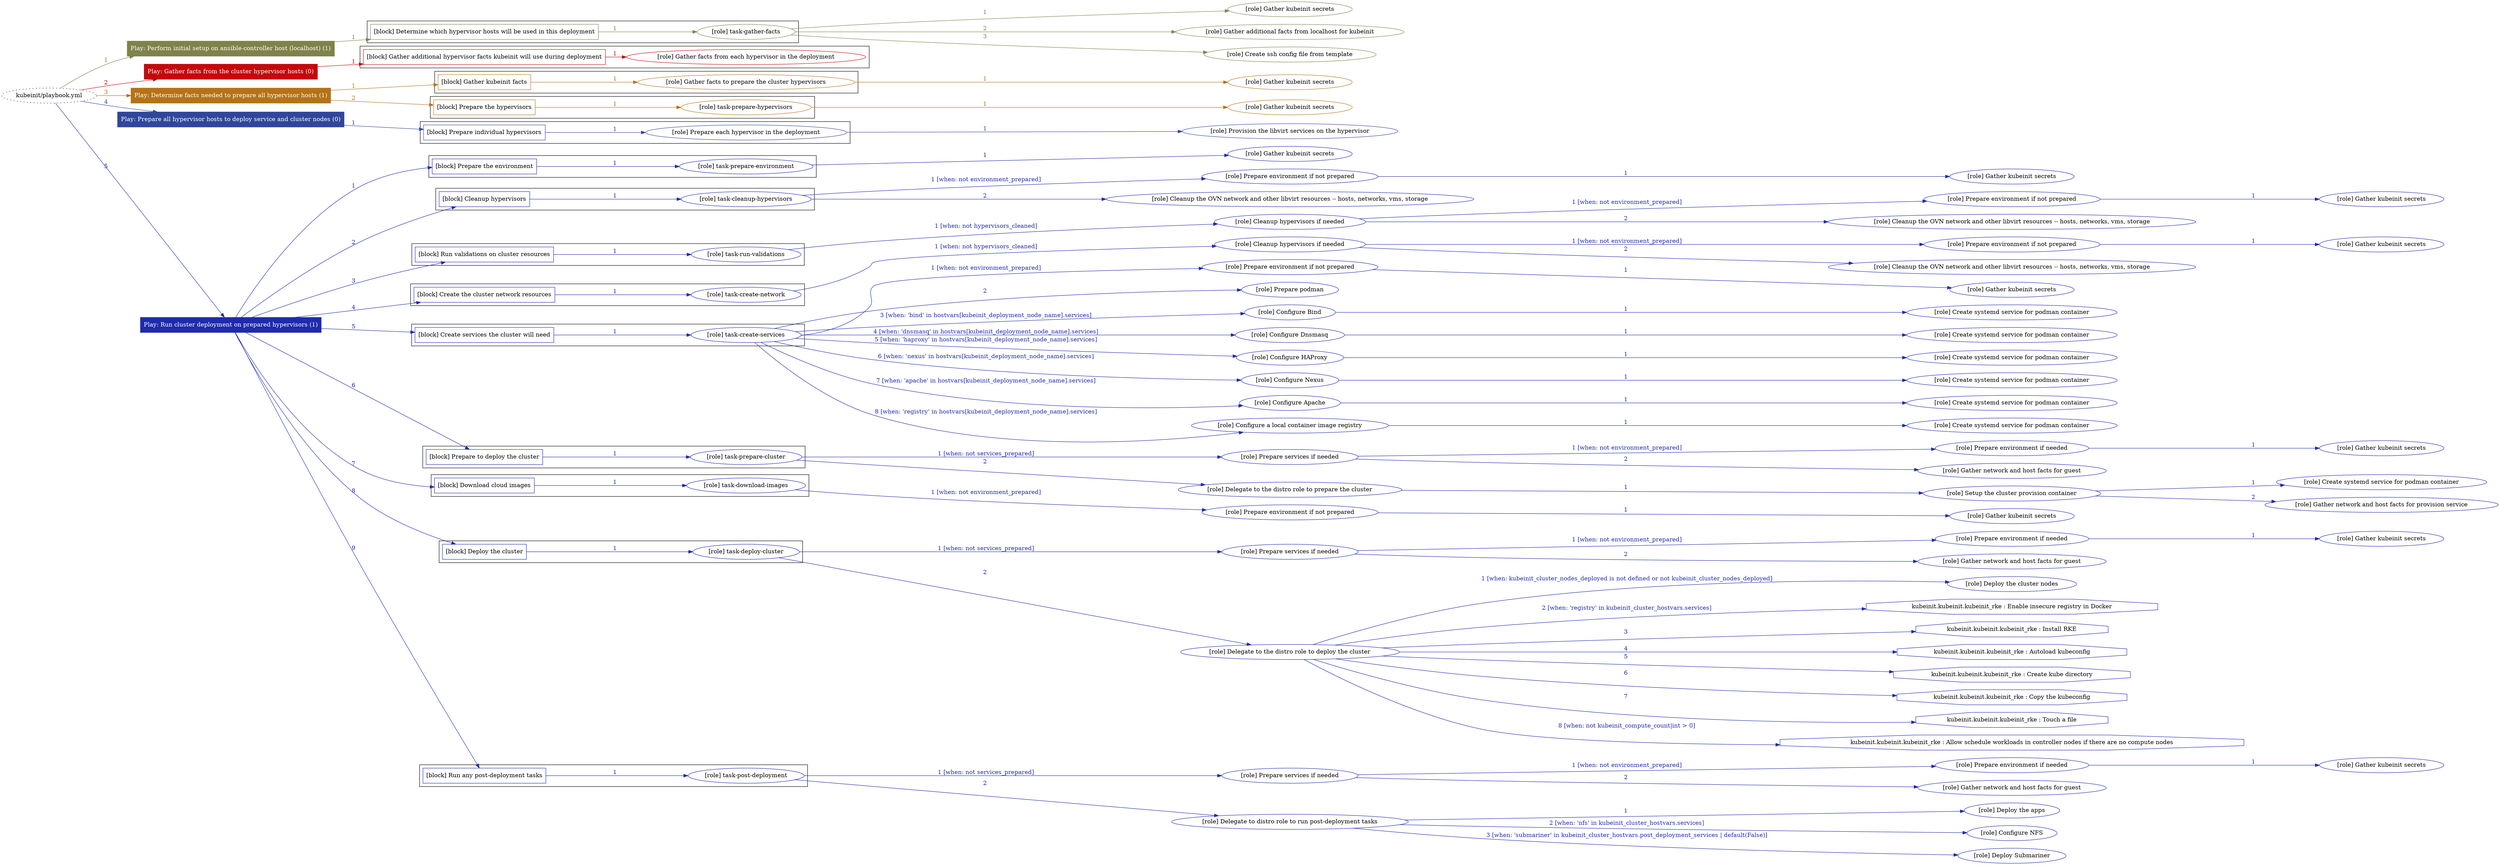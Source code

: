 digraph {
	graph [concentrate=true ordering=in rankdir=LR ratio=fill]
	edge [esep=5 sep=10]
	"kubeinit/playbook.yml" [URL="/home/runner/work/kubeinit/kubeinit/kubeinit/playbook.yml" id=playbook_52ac6ff1 style=dotted]
	play_eb13cc96 [label="Play: Perform initial setup on ansible-controller host (localhost) (1)" URL="/home/runner/work/kubeinit/kubeinit/kubeinit/playbook.yml" color="#7f824a" fontcolor="#ffffff" id=play_eb13cc96 shape=box style=filled tooltip=localhost]
	"kubeinit/playbook.yml" -> play_eb13cc96 [label="1 " color="#7f824a" fontcolor="#7f824a" id=edge_2487ba92 labeltooltip="1 " tooltip="1 "]
	subgraph "Gather kubeinit secrets" {
		role_46cad1cc [label="[role] Gather kubeinit secrets" URL="/home/runner/.ansible/collections/ansible_collections/kubeinit/kubeinit/roles/kubeinit_prepare/tasks/build_hypervisors_group.yml" color="#7f824a" id=role_46cad1cc tooltip="Gather kubeinit secrets"]
	}
	subgraph "Gather additional facts from localhost for kubeinit" {
		role_bff2cc95 [label="[role] Gather additional facts from localhost for kubeinit" URL="/home/runner/.ansible/collections/ansible_collections/kubeinit/kubeinit/roles/kubeinit_prepare/tasks/build_hypervisors_group.yml" color="#7f824a" id=role_bff2cc95 tooltip="Gather additional facts from localhost for kubeinit"]
	}
	subgraph "Create ssh config file from template" {
		role_580d5e65 [label="[role] Create ssh config file from template" URL="/home/runner/.ansible/collections/ansible_collections/kubeinit/kubeinit/roles/kubeinit_prepare/tasks/build_hypervisors_group.yml" color="#7f824a" id=role_580d5e65 tooltip="Create ssh config file from template"]
	}
	subgraph "task-gather-facts" {
		role_0e30b650 [label="[role] task-gather-facts" URL="/home/runner/work/kubeinit/kubeinit/kubeinit/playbook.yml" color="#7f824a" id=role_0e30b650 tooltip="task-gather-facts"]
		role_0e30b650 -> role_46cad1cc [label="1 " color="#7f824a" fontcolor="#7f824a" id=edge_0e5ba355 labeltooltip="1 " tooltip="1 "]
		role_0e30b650 -> role_bff2cc95 [label="2 " color="#7f824a" fontcolor="#7f824a" id=edge_3e609fdb labeltooltip="2 " tooltip="2 "]
		role_0e30b650 -> role_580d5e65 [label="3 " color="#7f824a" fontcolor="#7f824a" id=edge_e7a471a1 labeltooltip="3 " tooltip="3 "]
	}
	subgraph "Play: Perform initial setup on ansible-controller host (localhost) (1)" {
		play_eb13cc96 -> block_e11dcc63 [label=1 color="#7f824a" fontcolor="#7f824a" id=edge_03475d01 labeltooltip=1 tooltip=1]
		subgraph cluster_block_e11dcc63 {
			block_e11dcc63 [label="[block] Determine which hypervisor hosts will be used in this deployment" URL="/home/runner/work/kubeinit/kubeinit/kubeinit/playbook.yml" color="#7f824a" id=block_e11dcc63 labeltooltip="Determine which hypervisor hosts will be used in this deployment" shape=box tooltip="Determine which hypervisor hosts will be used in this deployment"]
			block_e11dcc63 -> role_0e30b650 [label="1 " color="#7f824a" fontcolor="#7f824a" id=edge_69c7d6e4 labeltooltip="1 " tooltip="1 "]
		}
	}
	play_8b42274d [label="Play: Gather facts from the cluster hypervisor hosts (0)" URL="/home/runner/work/kubeinit/kubeinit/kubeinit/playbook.yml" color="#c3090c" fontcolor="#ffffff" id=play_8b42274d shape=box style=filled tooltip="Play: Gather facts from the cluster hypervisor hosts (0)"]
	"kubeinit/playbook.yml" -> play_8b42274d [label="2 " color="#c3090c" fontcolor="#c3090c" id=edge_2c0ee9ca labeltooltip="2 " tooltip="2 "]
	subgraph "Gather facts from each hypervisor in the deployment" {
		role_ed02ae45 [label="[role] Gather facts from each hypervisor in the deployment" URL="/home/runner/work/kubeinit/kubeinit/kubeinit/playbook.yml" color="#c3090c" id=role_ed02ae45 tooltip="Gather facts from each hypervisor in the deployment"]
	}
	subgraph "Play: Gather facts from the cluster hypervisor hosts (0)" {
		play_8b42274d -> block_323694ef [label=1 color="#c3090c" fontcolor="#c3090c" id=edge_6976b39d labeltooltip=1 tooltip=1]
		subgraph cluster_block_323694ef {
			block_323694ef [label="[block] Gather additional hypervisor facts kubeinit will use during deployment" URL="/home/runner/work/kubeinit/kubeinit/kubeinit/playbook.yml" color="#c3090c" id=block_323694ef labeltooltip="Gather additional hypervisor facts kubeinit will use during deployment" shape=box tooltip="Gather additional hypervisor facts kubeinit will use during deployment"]
			block_323694ef -> role_ed02ae45 [label="1 " color="#c3090c" fontcolor="#c3090c" id=edge_2c162fe7 labeltooltip="1 " tooltip="1 "]
		}
	}
	play_db45ceb6 [label="Play: Determine facts needed to prepare all hypervisor hosts (1)" URL="/home/runner/work/kubeinit/kubeinit/kubeinit/playbook.yml" color="#b57217" fontcolor="#ffffff" id=play_db45ceb6 shape=box style=filled tooltip=localhost]
	"kubeinit/playbook.yml" -> play_db45ceb6 [label="3 " color="#b57217" fontcolor="#b57217" id=edge_3cee7713 labeltooltip="3 " tooltip="3 "]
	subgraph "Gather kubeinit secrets" {
		role_086f8ef0 [label="[role] Gather kubeinit secrets" URL="/home/runner/.ansible/collections/ansible_collections/kubeinit/kubeinit/roles/kubeinit_prepare/tasks/gather_kubeinit_facts.yml" color="#b57217" id=role_086f8ef0 tooltip="Gather kubeinit secrets"]
	}
	subgraph "Gather facts to prepare the cluster hypervisors" {
		role_bcdffed2 [label="[role] Gather facts to prepare the cluster hypervisors" URL="/home/runner/work/kubeinit/kubeinit/kubeinit/playbook.yml" color="#b57217" id=role_bcdffed2 tooltip="Gather facts to prepare the cluster hypervisors"]
		role_bcdffed2 -> role_086f8ef0 [label="1 " color="#b57217" fontcolor="#b57217" id=edge_18622e7c labeltooltip="1 " tooltip="1 "]
	}
	subgraph "Gather kubeinit secrets" {
		role_0d945979 [label="[role] Gather kubeinit secrets" URL="/home/runner/.ansible/collections/ansible_collections/kubeinit/kubeinit/roles/kubeinit_prepare/tasks/gather_kubeinit_facts.yml" color="#b57217" id=role_0d945979 tooltip="Gather kubeinit secrets"]
	}
	subgraph "task-prepare-hypervisors" {
		role_89b16f9d [label="[role] task-prepare-hypervisors" URL="/home/runner/work/kubeinit/kubeinit/kubeinit/playbook.yml" color="#b57217" id=role_89b16f9d tooltip="task-prepare-hypervisors"]
		role_89b16f9d -> role_0d945979 [label="1 " color="#b57217" fontcolor="#b57217" id=edge_6454e602 labeltooltip="1 " tooltip="1 "]
	}
	subgraph "Play: Determine facts needed to prepare all hypervisor hosts (1)" {
		play_db45ceb6 -> block_8bae50ea [label=1 color="#b57217" fontcolor="#b57217" id=edge_2e5f55fb labeltooltip=1 tooltip=1]
		subgraph cluster_block_8bae50ea {
			block_8bae50ea [label="[block] Gather kubeinit facts" URL="/home/runner/work/kubeinit/kubeinit/kubeinit/playbook.yml" color="#b57217" id=block_8bae50ea labeltooltip="Gather kubeinit facts" shape=box tooltip="Gather kubeinit facts"]
			block_8bae50ea -> role_bcdffed2 [label="1 " color="#b57217" fontcolor="#b57217" id=edge_e861e2ee labeltooltip="1 " tooltip="1 "]
		}
		play_db45ceb6 -> block_ae8f5a8e [label=2 color="#b57217" fontcolor="#b57217" id=edge_214d2d9e labeltooltip=2 tooltip=2]
		subgraph cluster_block_ae8f5a8e {
			block_ae8f5a8e [label="[block] Prepare the hypervisors" URL="/home/runner/work/kubeinit/kubeinit/kubeinit/playbook.yml" color="#b57217" id=block_ae8f5a8e labeltooltip="Prepare the hypervisors" shape=box tooltip="Prepare the hypervisors"]
			block_ae8f5a8e -> role_89b16f9d [label="1 " color="#b57217" fontcolor="#b57217" id=edge_9ac56aee labeltooltip="1 " tooltip="1 "]
		}
	}
	play_2148c3b4 [label="Play: Prepare all hypervisor hosts to deploy service and cluster nodes (0)" URL="/home/runner/work/kubeinit/kubeinit/kubeinit/playbook.yml" color="#30469c" fontcolor="#ffffff" id=play_2148c3b4 shape=box style=filled tooltip="Play: Prepare all hypervisor hosts to deploy service and cluster nodes (0)"]
	"kubeinit/playbook.yml" -> play_2148c3b4 [label="4 " color="#30469c" fontcolor="#30469c" id=edge_823910ae labeltooltip="4 " tooltip="4 "]
	subgraph "Provision the libvirt services on the hypervisor" {
		role_5ba9daea [label="[role] Provision the libvirt services on the hypervisor" URL="/home/runner/.ansible/collections/ansible_collections/kubeinit/kubeinit/roles/kubeinit_prepare/tasks/prepare_hypervisor.yml" color="#30469c" id=role_5ba9daea tooltip="Provision the libvirt services on the hypervisor"]
	}
	subgraph "Prepare each hypervisor in the deployment" {
		role_9b6beff8 [label="[role] Prepare each hypervisor in the deployment" URL="/home/runner/work/kubeinit/kubeinit/kubeinit/playbook.yml" color="#30469c" id=role_9b6beff8 tooltip="Prepare each hypervisor in the deployment"]
		role_9b6beff8 -> role_5ba9daea [label="1 " color="#30469c" fontcolor="#30469c" id=edge_56260758 labeltooltip="1 " tooltip="1 "]
	}
	subgraph "Play: Prepare all hypervisor hosts to deploy service and cluster nodes (0)" {
		play_2148c3b4 -> block_e93adeb0 [label=1 color="#30469c" fontcolor="#30469c" id=edge_e2f8d94b labeltooltip=1 tooltip=1]
		subgraph cluster_block_e93adeb0 {
			block_e93adeb0 [label="[block] Prepare individual hypervisors" URL="/home/runner/work/kubeinit/kubeinit/kubeinit/playbook.yml" color="#30469c" id=block_e93adeb0 labeltooltip="Prepare individual hypervisors" shape=box tooltip="Prepare individual hypervisors"]
			block_e93adeb0 -> role_9b6beff8 [label="1 " color="#30469c" fontcolor="#30469c" id=edge_513d10e4 labeltooltip="1 " tooltip="1 "]
		}
	}
	play_5578f72d [label="Play: Run cluster deployment on prepared hypervisors (1)" URL="/home/runner/work/kubeinit/kubeinit/kubeinit/playbook.yml" color="#1f2bad" fontcolor="#ffffff" id=play_5578f72d shape=box style=filled tooltip=localhost]
	"kubeinit/playbook.yml" -> play_5578f72d [label="5 " color="#1f2bad" fontcolor="#1f2bad" id=edge_a025e8a1 labeltooltip="5 " tooltip="5 "]
	subgraph "Gather kubeinit secrets" {
		role_d9f49a6b [label="[role] Gather kubeinit secrets" URL="/home/runner/.ansible/collections/ansible_collections/kubeinit/kubeinit/roles/kubeinit_prepare/tasks/gather_kubeinit_facts.yml" color="#1f2bad" id=role_d9f49a6b tooltip="Gather kubeinit secrets"]
	}
	subgraph "task-prepare-environment" {
		role_574851bf [label="[role] task-prepare-environment" URL="/home/runner/work/kubeinit/kubeinit/kubeinit/playbook.yml" color="#1f2bad" id=role_574851bf tooltip="task-prepare-environment"]
		role_574851bf -> role_d9f49a6b [label="1 " color="#1f2bad" fontcolor="#1f2bad" id=edge_9cef17cc labeltooltip="1 " tooltip="1 "]
	}
	subgraph "Gather kubeinit secrets" {
		role_d0e1e32d [label="[role] Gather kubeinit secrets" URL="/home/runner/.ansible/collections/ansible_collections/kubeinit/kubeinit/roles/kubeinit_prepare/tasks/gather_kubeinit_facts.yml" color="#1f2bad" id=role_d0e1e32d tooltip="Gather kubeinit secrets"]
	}
	subgraph "Prepare environment if not prepared" {
		role_efbf18c5 [label="[role] Prepare environment if not prepared" URL="/home/runner/.ansible/collections/ansible_collections/kubeinit/kubeinit/roles/kubeinit_prepare/tasks/cleanup_hypervisors.yml" color="#1f2bad" id=role_efbf18c5 tooltip="Prepare environment if not prepared"]
		role_efbf18c5 -> role_d0e1e32d [label="1 " color="#1f2bad" fontcolor="#1f2bad" id=edge_32192e62 labeltooltip="1 " tooltip="1 "]
	}
	subgraph "Cleanup the OVN network and other libvirt resources -- hosts, networks, vms, storage" {
		role_243936de [label="[role] Cleanup the OVN network and other libvirt resources -- hosts, networks, vms, storage" URL="/home/runner/.ansible/collections/ansible_collections/kubeinit/kubeinit/roles/kubeinit_prepare/tasks/cleanup_hypervisors.yml" color="#1f2bad" id=role_243936de tooltip="Cleanup the OVN network and other libvirt resources -- hosts, networks, vms, storage"]
	}
	subgraph "task-cleanup-hypervisors" {
		role_d530791f [label="[role] task-cleanup-hypervisors" URL="/home/runner/work/kubeinit/kubeinit/kubeinit/playbook.yml" color="#1f2bad" id=role_d530791f tooltip="task-cleanup-hypervisors"]
		role_d530791f -> role_efbf18c5 [label="1 [when: not environment_prepared]" color="#1f2bad" fontcolor="#1f2bad" id=edge_af9c75d1 labeltooltip="1 [when: not environment_prepared]" tooltip="1 [when: not environment_prepared]"]
		role_d530791f -> role_243936de [label="2 " color="#1f2bad" fontcolor="#1f2bad" id=edge_01bb6568 labeltooltip="2 " tooltip="2 "]
	}
	subgraph "Gather kubeinit secrets" {
		role_ae39dffd [label="[role] Gather kubeinit secrets" URL="/home/runner/.ansible/collections/ansible_collections/kubeinit/kubeinit/roles/kubeinit_prepare/tasks/gather_kubeinit_facts.yml" color="#1f2bad" id=role_ae39dffd tooltip="Gather kubeinit secrets"]
	}
	subgraph "Prepare environment if not prepared" {
		role_2e295987 [label="[role] Prepare environment if not prepared" URL="/home/runner/.ansible/collections/ansible_collections/kubeinit/kubeinit/roles/kubeinit_prepare/tasks/cleanup_hypervisors.yml" color="#1f2bad" id=role_2e295987 tooltip="Prepare environment if not prepared"]
		role_2e295987 -> role_ae39dffd [label="1 " color="#1f2bad" fontcolor="#1f2bad" id=edge_3276900c labeltooltip="1 " tooltip="1 "]
	}
	subgraph "Cleanup the OVN network and other libvirt resources -- hosts, networks, vms, storage" {
		role_c9a0fee0 [label="[role] Cleanup the OVN network and other libvirt resources -- hosts, networks, vms, storage" URL="/home/runner/.ansible/collections/ansible_collections/kubeinit/kubeinit/roles/kubeinit_prepare/tasks/cleanup_hypervisors.yml" color="#1f2bad" id=role_c9a0fee0 tooltip="Cleanup the OVN network and other libvirt resources -- hosts, networks, vms, storage"]
	}
	subgraph "Cleanup hypervisors if needed" {
		role_265e0cb1 [label="[role] Cleanup hypervisors if needed" URL="/home/runner/.ansible/collections/ansible_collections/kubeinit/kubeinit/roles/kubeinit_validations/tasks/main.yml" color="#1f2bad" id=role_265e0cb1 tooltip="Cleanup hypervisors if needed"]
		role_265e0cb1 -> role_2e295987 [label="1 [when: not environment_prepared]" color="#1f2bad" fontcolor="#1f2bad" id=edge_e57acce3 labeltooltip="1 [when: not environment_prepared]" tooltip="1 [when: not environment_prepared]"]
		role_265e0cb1 -> role_c9a0fee0 [label="2 " color="#1f2bad" fontcolor="#1f2bad" id=edge_4be39c26 labeltooltip="2 " tooltip="2 "]
	}
	subgraph "task-run-validations" {
		role_e65eedbe [label="[role] task-run-validations" URL="/home/runner/work/kubeinit/kubeinit/kubeinit/playbook.yml" color="#1f2bad" id=role_e65eedbe tooltip="task-run-validations"]
		role_e65eedbe -> role_265e0cb1 [label="1 [when: not hypervisors_cleaned]" color="#1f2bad" fontcolor="#1f2bad" id=edge_4132ecc8 labeltooltip="1 [when: not hypervisors_cleaned]" tooltip="1 [when: not hypervisors_cleaned]"]
	}
	subgraph "Gather kubeinit secrets" {
		role_b44b8d15 [label="[role] Gather kubeinit secrets" URL="/home/runner/.ansible/collections/ansible_collections/kubeinit/kubeinit/roles/kubeinit_prepare/tasks/gather_kubeinit_facts.yml" color="#1f2bad" id=role_b44b8d15 tooltip="Gather kubeinit secrets"]
	}
	subgraph "Prepare environment if not prepared" {
		role_695d951c [label="[role] Prepare environment if not prepared" URL="/home/runner/.ansible/collections/ansible_collections/kubeinit/kubeinit/roles/kubeinit_prepare/tasks/cleanup_hypervisors.yml" color="#1f2bad" id=role_695d951c tooltip="Prepare environment if not prepared"]
		role_695d951c -> role_b44b8d15 [label="1 " color="#1f2bad" fontcolor="#1f2bad" id=edge_ec20ba4c labeltooltip="1 " tooltip="1 "]
	}
	subgraph "Cleanup the OVN network and other libvirt resources -- hosts, networks, vms, storage" {
		role_00594c4e [label="[role] Cleanup the OVN network and other libvirt resources -- hosts, networks, vms, storage" URL="/home/runner/.ansible/collections/ansible_collections/kubeinit/kubeinit/roles/kubeinit_prepare/tasks/cleanup_hypervisors.yml" color="#1f2bad" id=role_00594c4e tooltip="Cleanup the OVN network and other libvirt resources -- hosts, networks, vms, storage"]
	}
	subgraph "Cleanup hypervisors if needed" {
		role_88d0cc1c [label="[role] Cleanup hypervisors if needed" URL="/home/runner/.ansible/collections/ansible_collections/kubeinit/kubeinit/roles/kubeinit_libvirt/tasks/create_network.yml" color="#1f2bad" id=role_88d0cc1c tooltip="Cleanup hypervisors if needed"]
		role_88d0cc1c -> role_695d951c [label="1 [when: not environment_prepared]" color="#1f2bad" fontcolor="#1f2bad" id=edge_738b610d labeltooltip="1 [when: not environment_prepared]" tooltip="1 [when: not environment_prepared]"]
		role_88d0cc1c -> role_00594c4e [label="2 " color="#1f2bad" fontcolor="#1f2bad" id=edge_dca22719 labeltooltip="2 " tooltip="2 "]
	}
	subgraph "task-create-network" {
		role_0db7262c [label="[role] task-create-network" URL="/home/runner/work/kubeinit/kubeinit/kubeinit/playbook.yml" color="#1f2bad" id=role_0db7262c tooltip="task-create-network"]
		role_0db7262c -> role_88d0cc1c [label="1 [when: not hypervisors_cleaned]" color="#1f2bad" fontcolor="#1f2bad" id=edge_906f88e4 labeltooltip="1 [when: not hypervisors_cleaned]" tooltip="1 [when: not hypervisors_cleaned]"]
	}
	subgraph "Gather kubeinit secrets" {
		role_730ba43d [label="[role] Gather kubeinit secrets" URL="/home/runner/.ansible/collections/ansible_collections/kubeinit/kubeinit/roles/kubeinit_prepare/tasks/gather_kubeinit_facts.yml" color="#1f2bad" id=role_730ba43d tooltip="Gather kubeinit secrets"]
	}
	subgraph "Prepare environment if not prepared" {
		role_9f19addd [label="[role] Prepare environment if not prepared" URL="/home/runner/.ansible/collections/ansible_collections/kubeinit/kubeinit/roles/kubeinit_services/tasks/main.yml" color="#1f2bad" id=role_9f19addd tooltip="Prepare environment if not prepared"]
		role_9f19addd -> role_730ba43d [label="1 " color="#1f2bad" fontcolor="#1f2bad" id=edge_72f109ee labeltooltip="1 " tooltip="1 "]
	}
	subgraph "Prepare podman" {
		role_e1fc32b9 [label="[role] Prepare podman" URL="/home/runner/.ansible/collections/ansible_collections/kubeinit/kubeinit/roles/kubeinit_services/tasks/00_create_service_pod.yml" color="#1f2bad" id=role_e1fc32b9 tooltip="Prepare podman"]
	}
	subgraph "Create systemd service for podman container" {
		role_2d4cc7bd [label="[role] Create systemd service for podman container" URL="/home/runner/.ansible/collections/ansible_collections/kubeinit/kubeinit/roles/kubeinit_bind/tasks/main.yml" color="#1f2bad" id=role_2d4cc7bd tooltip="Create systemd service for podman container"]
	}
	subgraph "Configure Bind" {
		role_d71ebb77 [label="[role] Configure Bind" URL="/home/runner/.ansible/collections/ansible_collections/kubeinit/kubeinit/roles/kubeinit_services/tasks/start_services_containers.yml" color="#1f2bad" id=role_d71ebb77 tooltip="Configure Bind"]
		role_d71ebb77 -> role_2d4cc7bd [label="1 " color="#1f2bad" fontcolor="#1f2bad" id=edge_fd94cd8a labeltooltip="1 " tooltip="1 "]
	}
	subgraph "Create systemd service for podman container" {
		role_1ad560a2 [label="[role] Create systemd service for podman container" URL="/home/runner/.ansible/collections/ansible_collections/kubeinit/kubeinit/roles/kubeinit_dnsmasq/tasks/main.yml" color="#1f2bad" id=role_1ad560a2 tooltip="Create systemd service for podman container"]
	}
	subgraph "Configure Dnsmasq" {
		role_5c4dfe92 [label="[role] Configure Dnsmasq" URL="/home/runner/.ansible/collections/ansible_collections/kubeinit/kubeinit/roles/kubeinit_services/tasks/start_services_containers.yml" color="#1f2bad" id=role_5c4dfe92 tooltip="Configure Dnsmasq"]
		role_5c4dfe92 -> role_1ad560a2 [label="1 " color="#1f2bad" fontcolor="#1f2bad" id=edge_1eb47faf labeltooltip="1 " tooltip="1 "]
	}
	subgraph "Create systemd service for podman container" {
		role_9707ae0b [label="[role] Create systemd service for podman container" URL="/home/runner/.ansible/collections/ansible_collections/kubeinit/kubeinit/roles/kubeinit_haproxy/tasks/main.yml" color="#1f2bad" id=role_9707ae0b tooltip="Create systemd service for podman container"]
	}
	subgraph "Configure HAProxy" {
		role_06138143 [label="[role] Configure HAProxy" URL="/home/runner/.ansible/collections/ansible_collections/kubeinit/kubeinit/roles/kubeinit_services/tasks/start_services_containers.yml" color="#1f2bad" id=role_06138143 tooltip="Configure HAProxy"]
		role_06138143 -> role_9707ae0b [label="1 " color="#1f2bad" fontcolor="#1f2bad" id=edge_8d3895e8 labeltooltip="1 " tooltip="1 "]
	}
	subgraph "Create systemd service for podman container" {
		role_6cbd1a3a [label="[role] Create systemd service for podman container" URL="/home/runner/.ansible/collections/ansible_collections/kubeinit/kubeinit/roles/kubeinit_nexus/tasks/main.yml" color="#1f2bad" id=role_6cbd1a3a tooltip="Create systemd service for podman container"]
	}
	subgraph "Configure Nexus" {
		role_760eb6ba [label="[role] Configure Nexus" URL="/home/runner/.ansible/collections/ansible_collections/kubeinit/kubeinit/roles/kubeinit_services/tasks/start_services_containers.yml" color="#1f2bad" id=role_760eb6ba tooltip="Configure Nexus"]
		role_760eb6ba -> role_6cbd1a3a [label="1 " color="#1f2bad" fontcolor="#1f2bad" id=edge_50ad7595 labeltooltip="1 " tooltip="1 "]
	}
	subgraph "Create systemd service for podman container" {
		role_7e473947 [label="[role] Create systemd service for podman container" URL="/home/runner/.ansible/collections/ansible_collections/kubeinit/kubeinit/roles/kubeinit_apache/tasks/main.yml" color="#1f2bad" id=role_7e473947 tooltip="Create systemd service for podman container"]
	}
	subgraph "Configure Apache" {
		role_d88e81c5 [label="[role] Configure Apache" URL="/home/runner/.ansible/collections/ansible_collections/kubeinit/kubeinit/roles/kubeinit_services/tasks/start_services_containers.yml" color="#1f2bad" id=role_d88e81c5 tooltip="Configure Apache"]
		role_d88e81c5 -> role_7e473947 [label="1 " color="#1f2bad" fontcolor="#1f2bad" id=edge_3ade80cf labeltooltip="1 " tooltip="1 "]
	}
	subgraph "Create systemd service for podman container" {
		role_ec234ea1 [label="[role] Create systemd service for podman container" URL="/home/runner/.ansible/collections/ansible_collections/kubeinit/kubeinit/roles/kubeinit_registry/tasks/main.yml" color="#1f2bad" id=role_ec234ea1 tooltip="Create systemd service for podman container"]
	}
	subgraph "Configure a local container image registry" {
		role_29a0d0fd [label="[role] Configure a local container image registry" URL="/home/runner/.ansible/collections/ansible_collections/kubeinit/kubeinit/roles/kubeinit_services/tasks/start_services_containers.yml" color="#1f2bad" id=role_29a0d0fd tooltip="Configure a local container image registry"]
		role_29a0d0fd -> role_ec234ea1 [label="1 " color="#1f2bad" fontcolor="#1f2bad" id=edge_56a6b122 labeltooltip="1 " tooltip="1 "]
	}
	subgraph "task-create-services" {
		role_d5df5fe8 [label="[role] task-create-services" URL="/home/runner/work/kubeinit/kubeinit/kubeinit/playbook.yml" color="#1f2bad" id=role_d5df5fe8 tooltip="task-create-services"]
		role_d5df5fe8 -> role_9f19addd [label="1 [when: not environment_prepared]" color="#1f2bad" fontcolor="#1f2bad" id=edge_7a1d8e5a labeltooltip="1 [when: not environment_prepared]" tooltip="1 [when: not environment_prepared]"]
		role_d5df5fe8 -> role_e1fc32b9 [label="2 " color="#1f2bad" fontcolor="#1f2bad" id=edge_f1d4a9ca labeltooltip="2 " tooltip="2 "]
		role_d5df5fe8 -> role_d71ebb77 [label="3 [when: 'bind' in hostvars[kubeinit_deployment_node_name].services]" color="#1f2bad" fontcolor="#1f2bad" id=edge_ea3d09b9 labeltooltip="3 [when: 'bind' in hostvars[kubeinit_deployment_node_name].services]" tooltip="3 [when: 'bind' in hostvars[kubeinit_deployment_node_name].services]"]
		role_d5df5fe8 -> role_5c4dfe92 [label="4 [when: 'dnsmasq' in hostvars[kubeinit_deployment_node_name].services]" color="#1f2bad" fontcolor="#1f2bad" id=edge_7c5dba55 labeltooltip="4 [when: 'dnsmasq' in hostvars[kubeinit_deployment_node_name].services]" tooltip="4 [when: 'dnsmasq' in hostvars[kubeinit_deployment_node_name].services]"]
		role_d5df5fe8 -> role_06138143 [label="5 [when: 'haproxy' in hostvars[kubeinit_deployment_node_name].services]" color="#1f2bad" fontcolor="#1f2bad" id=edge_20e2d75f labeltooltip="5 [when: 'haproxy' in hostvars[kubeinit_deployment_node_name].services]" tooltip="5 [when: 'haproxy' in hostvars[kubeinit_deployment_node_name].services]"]
		role_d5df5fe8 -> role_760eb6ba [label="6 [when: 'nexus' in hostvars[kubeinit_deployment_node_name].services]" color="#1f2bad" fontcolor="#1f2bad" id=edge_c623e259 labeltooltip="6 [when: 'nexus' in hostvars[kubeinit_deployment_node_name].services]" tooltip="6 [when: 'nexus' in hostvars[kubeinit_deployment_node_name].services]"]
		role_d5df5fe8 -> role_d88e81c5 [label="7 [when: 'apache' in hostvars[kubeinit_deployment_node_name].services]" color="#1f2bad" fontcolor="#1f2bad" id=edge_20d4e4a8 labeltooltip="7 [when: 'apache' in hostvars[kubeinit_deployment_node_name].services]" tooltip="7 [when: 'apache' in hostvars[kubeinit_deployment_node_name].services]"]
		role_d5df5fe8 -> role_29a0d0fd [label="8 [when: 'registry' in hostvars[kubeinit_deployment_node_name].services]" color="#1f2bad" fontcolor="#1f2bad" id=edge_6218ca45 labeltooltip="8 [when: 'registry' in hostvars[kubeinit_deployment_node_name].services]" tooltip="8 [when: 'registry' in hostvars[kubeinit_deployment_node_name].services]"]
	}
	subgraph "Gather kubeinit secrets" {
		role_9621bc72 [label="[role] Gather kubeinit secrets" URL="/home/runner/.ansible/collections/ansible_collections/kubeinit/kubeinit/roles/kubeinit_prepare/tasks/gather_kubeinit_facts.yml" color="#1f2bad" id=role_9621bc72 tooltip="Gather kubeinit secrets"]
	}
	subgraph "Prepare environment if needed" {
		role_a3db7b72 [label="[role] Prepare environment if needed" URL="/home/runner/.ansible/collections/ansible_collections/kubeinit/kubeinit/roles/kubeinit_services/tasks/prepare_services.yml" color="#1f2bad" id=role_a3db7b72 tooltip="Prepare environment if needed"]
		role_a3db7b72 -> role_9621bc72 [label="1 " color="#1f2bad" fontcolor="#1f2bad" id=edge_c90b9abd labeltooltip="1 " tooltip="1 "]
	}
	subgraph "Gather network and host facts for guest" {
		role_f773f471 [label="[role] Gather network and host facts for guest" URL="/home/runner/.ansible/collections/ansible_collections/kubeinit/kubeinit/roles/kubeinit_services/tasks/prepare_services.yml" color="#1f2bad" id=role_f773f471 tooltip="Gather network and host facts for guest"]
	}
	subgraph "Prepare services if needed" {
		role_a00711f3 [label="[role] Prepare services if needed" URL="/home/runner/.ansible/collections/ansible_collections/kubeinit/kubeinit/roles/kubeinit_prepare/tasks/prepare_cluster.yml" color="#1f2bad" id=role_a00711f3 tooltip="Prepare services if needed"]
		role_a00711f3 -> role_a3db7b72 [label="1 [when: not environment_prepared]" color="#1f2bad" fontcolor="#1f2bad" id=edge_b1bc73dd labeltooltip="1 [when: not environment_prepared]" tooltip="1 [when: not environment_prepared]"]
		role_a00711f3 -> role_f773f471 [label="2 " color="#1f2bad" fontcolor="#1f2bad" id=edge_f19f0196 labeltooltip="2 " tooltip="2 "]
	}
	subgraph "Create systemd service for podman container" {
		role_be657fae [label="[role] Create systemd service for podman container" URL="/home/runner/.ansible/collections/ansible_collections/kubeinit/kubeinit/roles/kubeinit_services/tasks/create_provision_container.yml" color="#1f2bad" id=role_be657fae tooltip="Create systemd service for podman container"]
	}
	subgraph "Gather network and host facts for provision service" {
		role_c5f2df12 [label="[role] Gather network and host facts for provision service" URL="/home/runner/.ansible/collections/ansible_collections/kubeinit/kubeinit/roles/kubeinit_services/tasks/create_provision_container.yml" color="#1f2bad" id=role_c5f2df12 tooltip="Gather network and host facts for provision service"]
	}
	subgraph "Setup the cluster provision container" {
		role_6d75be74 [label="[role] Setup the cluster provision container" URL="/home/runner/.ansible/collections/ansible_collections/kubeinit/kubeinit/roles/kubeinit_rke/tasks/prepare_cluster.yml" color="#1f2bad" id=role_6d75be74 tooltip="Setup the cluster provision container"]
		role_6d75be74 -> role_be657fae [label="1 " color="#1f2bad" fontcolor="#1f2bad" id=edge_cb12f8ee labeltooltip="1 " tooltip="1 "]
		role_6d75be74 -> role_c5f2df12 [label="2 " color="#1f2bad" fontcolor="#1f2bad" id=edge_8bf2fad8 labeltooltip="2 " tooltip="2 "]
	}
	subgraph "Delegate to the distro role to prepare the cluster" {
		role_268380ba [label="[role] Delegate to the distro role to prepare the cluster" URL="/home/runner/.ansible/collections/ansible_collections/kubeinit/kubeinit/roles/kubeinit_prepare/tasks/prepare_cluster.yml" color="#1f2bad" id=role_268380ba tooltip="Delegate to the distro role to prepare the cluster"]
		role_268380ba -> role_6d75be74 [label="1 " color="#1f2bad" fontcolor="#1f2bad" id=edge_7a8cf8c6 labeltooltip="1 " tooltip="1 "]
	}
	subgraph "task-prepare-cluster" {
		role_aa7af767 [label="[role] task-prepare-cluster" URL="/home/runner/work/kubeinit/kubeinit/kubeinit/playbook.yml" color="#1f2bad" id=role_aa7af767 tooltip="task-prepare-cluster"]
		role_aa7af767 -> role_a00711f3 [label="1 [when: not services_prepared]" color="#1f2bad" fontcolor="#1f2bad" id=edge_cb5afc9b labeltooltip="1 [when: not services_prepared]" tooltip="1 [when: not services_prepared]"]
		role_aa7af767 -> role_268380ba [label="2 " color="#1f2bad" fontcolor="#1f2bad" id=edge_3614e614 labeltooltip="2 " tooltip="2 "]
	}
	subgraph "Gather kubeinit secrets" {
		role_1e61e0eb [label="[role] Gather kubeinit secrets" URL="/home/runner/.ansible/collections/ansible_collections/kubeinit/kubeinit/roles/kubeinit_prepare/tasks/gather_kubeinit_facts.yml" color="#1f2bad" id=role_1e61e0eb tooltip="Gather kubeinit secrets"]
	}
	subgraph "Prepare environment if not prepared" {
		role_d46df125 [label="[role] Prepare environment if not prepared" URL="/home/runner/.ansible/collections/ansible_collections/kubeinit/kubeinit/roles/kubeinit_libvirt/tasks/download_cloud_images.yml" color="#1f2bad" id=role_d46df125 tooltip="Prepare environment if not prepared"]
		role_d46df125 -> role_1e61e0eb [label="1 " color="#1f2bad" fontcolor="#1f2bad" id=edge_d1b3c5b7 labeltooltip="1 " tooltip="1 "]
	}
	subgraph "task-download-images" {
		role_df148036 [label="[role] task-download-images" URL="/home/runner/work/kubeinit/kubeinit/kubeinit/playbook.yml" color="#1f2bad" id=role_df148036 tooltip="task-download-images"]
		role_df148036 -> role_d46df125 [label="1 [when: not environment_prepared]" color="#1f2bad" fontcolor="#1f2bad" id=edge_7effcba7 labeltooltip="1 [when: not environment_prepared]" tooltip="1 [when: not environment_prepared]"]
	}
	subgraph "Gather kubeinit secrets" {
		role_593486aa [label="[role] Gather kubeinit secrets" URL="/home/runner/.ansible/collections/ansible_collections/kubeinit/kubeinit/roles/kubeinit_prepare/tasks/gather_kubeinit_facts.yml" color="#1f2bad" id=role_593486aa tooltip="Gather kubeinit secrets"]
	}
	subgraph "Prepare environment if needed" {
		role_47796fd8 [label="[role] Prepare environment if needed" URL="/home/runner/.ansible/collections/ansible_collections/kubeinit/kubeinit/roles/kubeinit_services/tasks/prepare_services.yml" color="#1f2bad" id=role_47796fd8 tooltip="Prepare environment if needed"]
		role_47796fd8 -> role_593486aa [label="1 " color="#1f2bad" fontcolor="#1f2bad" id=edge_e967b36b labeltooltip="1 " tooltip="1 "]
	}
	subgraph "Gather network and host facts for guest" {
		role_689fbb41 [label="[role] Gather network and host facts for guest" URL="/home/runner/.ansible/collections/ansible_collections/kubeinit/kubeinit/roles/kubeinit_services/tasks/prepare_services.yml" color="#1f2bad" id=role_689fbb41 tooltip="Gather network and host facts for guest"]
	}
	subgraph "Prepare services if needed" {
		role_e0ed42f0 [label="[role] Prepare services if needed" URL="/home/runner/.ansible/collections/ansible_collections/kubeinit/kubeinit/roles/kubeinit_prepare/tasks/deploy_cluster.yml" color="#1f2bad" id=role_e0ed42f0 tooltip="Prepare services if needed"]
		role_e0ed42f0 -> role_47796fd8 [label="1 [when: not environment_prepared]" color="#1f2bad" fontcolor="#1f2bad" id=edge_3fb1f9a9 labeltooltip="1 [when: not environment_prepared]" tooltip="1 [when: not environment_prepared]"]
		role_e0ed42f0 -> role_689fbb41 [label="2 " color="#1f2bad" fontcolor="#1f2bad" id=edge_9cb7f5ac labeltooltip="2 " tooltip="2 "]
	}
	subgraph "Deploy the cluster nodes" {
		role_c0b3d3b8 [label="[role] Deploy the cluster nodes" URL="/home/runner/.ansible/collections/ansible_collections/kubeinit/kubeinit/roles/kubeinit_rke/tasks/main.yml" color="#1f2bad" id=role_c0b3d3b8 tooltip="Deploy the cluster nodes"]
	}
	subgraph "Delegate to the distro role to deploy the cluster" {
		role_a5910bcf [label="[role] Delegate to the distro role to deploy the cluster" URL="/home/runner/.ansible/collections/ansible_collections/kubeinit/kubeinit/roles/kubeinit_prepare/tasks/deploy_cluster.yml" color="#1f2bad" id=role_a5910bcf tooltip="Delegate to the distro role to deploy the cluster"]
		role_a5910bcf -> role_c0b3d3b8 [label="1 [when: kubeinit_cluster_nodes_deployed is not defined or not kubeinit_cluster_nodes_deployed]" color="#1f2bad" fontcolor="#1f2bad" id=edge_442d6ab9 labeltooltip="1 [when: kubeinit_cluster_nodes_deployed is not defined or not kubeinit_cluster_nodes_deployed]" tooltip="1 [when: kubeinit_cluster_nodes_deployed is not defined or not kubeinit_cluster_nodes_deployed]"]
		task_939ab38f [label="kubeinit.kubeinit.kubeinit_rke : Enable insecure registry in Docker" URL="/home/runner/.ansible/collections/ansible_collections/kubeinit/kubeinit/roles/kubeinit_rke/tasks/main.yml" color="#1f2bad" id=task_939ab38f shape=octagon tooltip="kubeinit.kubeinit.kubeinit_rke : Enable insecure registry in Docker"]
		role_a5910bcf -> task_939ab38f [label="2 [when: 'registry' in kubeinit_cluster_hostvars.services]" color="#1f2bad" fontcolor="#1f2bad" id=edge_8d487aa5 labeltooltip="2 [when: 'registry' in kubeinit_cluster_hostvars.services]" tooltip="2 [when: 'registry' in kubeinit_cluster_hostvars.services]"]
		task_b5813077 [label="kubeinit.kubeinit.kubeinit_rke : Install RKE" URL="/home/runner/.ansible/collections/ansible_collections/kubeinit/kubeinit/roles/kubeinit_rke/tasks/main.yml" color="#1f2bad" id=task_b5813077 shape=octagon tooltip="kubeinit.kubeinit.kubeinit_rke : Install RKE"]
		role_a5910bcf -> task_b5813077 [label="3 " color="#1f2bad" fontcolor="#1f2bad" id=edge_cac04eba labeltooltip="3 " tooltip="3 "]
		task_4c7a6afd [label="kubeinit.kubeinit.kubeinit_rke : Autoload kubeconfig" URL="/home/runner/.ansible/collections/ansible_collections/kubeinit/kubeinit/roles/kubeinit_rke/tasks/main.yml" color="#1f2bad" id=task_4c7a6afd shape=octagon tooltip="kubeinit.kubeinit.kubeinit_rke : Autoload kubeconfig"]
		role_a5910bcf -> task_4c7a6afd [label="4 " color="#1f2bad" fontcolor="#1f2bad" id=edge_9b08d2c4 labeltooltip="4 " tooltip="4 "]
		task_55952450 [label="kubeinit.kubeinit.kubeinit_rke : Create kube directory" URL="/home/runner/.ansible/collections/ansible_collections/kubeinit/kubeinit/roles/kubeinit_rke/tasks/main.yml" color="#1f2bad" id=task_55952450 shape=octagon tooltip="kubeinit.kubeinit.kubeinit_rke : Create kube directory"]
		role_a5910bcf -> task_55952450 [label="5 " color="#1f2bad" fontcolor="#1f2bad" id=edge_e1873573 labeltooltip="5 " tooltip="5 "]
		task_d5281cbc [label="kubeinit.kubeinit.kubeinit_rke : Copy the kubeconfig" URL="/home/runner/.ansible/collections/ansible_collections/kubeinit/kubeinit/roles/kubeinit_rke/tasks/main.yml" color="#1f2bad" id=task_d5281cbc shape=octagon tooltip="kubeinit.kubeinit.kubeinit_rke : Copy the kubeconfig"]
		role_a5910bcf -> task_d5281cbc [label="6 " color="#1f2bad" fontcolor="#1f2bad" id=edge_7f4c4ff1 labeltooltip="6 " tooltip="6 "]
		task_202f67e2 [label="kubeinit.kubeinit.kubeinit_rke : Touch a file" URL="/home/runner/.ansible/collections/ansible_collections/kubeinit/kubeinit/roles/kubeinit_rke/tasks/main.yml" color="#1f2bad" id=task_202f67e2 shape=octagon tooltip="kubeinit.kubeinit.kubeinit_rke : Touch a file"]
		role_a5910bcf -> task_202f67e2 [label="7 " color="#1f2bad" fontcolor="#1f2bad" id=edge_1b6f5bd8 labeltooltip="7 " tooltip="7 "]
		task_4140bf6b [label="kubeinit.kubeinit.kubeinit_rke : Allow schedule workloads in controller nodes if there are no compute nodes" URL="/home/runner/.ansible/collections/ansible_collections/kubeinit/kubeinit/roles/kubeinit_rke/tasks/main.yml" color="#1f2bad" id=task_4140bf6b shape=octagon tooltip="kubeinit.kubeinit.kubeinit_rke : Allow schedule workloads in controller nodes if there are no compute nodes"]
		role_a5910bcf -> task_4140bf6b [label="8 [when: not kubeinit_compute_count|int > 0]" color="#1f2bad" fontcolor="#1f2bad" id=edge_50f9c906 labeltooltip="8 [when: not kubeinit_compute_count|int > 0]" tooltip="8 [when: not kubeinit_compute_count|int > 0]"]
	}
	subgraph "task-deploy-cluster" {
		role_d9e2d2a0 [label="[role] task-deploy-cluster" URL="/home/runner/work/kubeinit/kubeinit/kubeinit/playbook.yml" color="#1f2bad" id=role_d9e2d2a0 tooltip="task-deploy-cluster"]
		role_d9e2d2a0 -> role_e0ed42f0 [label="1 [when: not services_prepared]" color="#1f2bad" fontcolor="#1f2bad" id=edge_2e42821f labeltooltip="1 [when: not services_prepared]" tooltip="1 [when: not services_prepared]"]
		role_d9e2d2a0 -> role_a5910bcf [label="2 " color="#1f2bad" fontcolor="#1f2bad" id=edge_6cac4d19 labeltooltip="2 " tooltip="2 "]
	}
	subgraph "Gather kubeinit secrets" {
		role_4b0c2aa6 [label="[role] Gather kubeinit secrets" URL="/home/runner/.ansible/collections/ansible_collections/kubeinit/kubeinit/roles/kubeinit_prepare/tasks/gather_kubeinit_facts.yml" color="#1f2bad" id=role_4b0c2aa6 tooltip="Gather kubeinit secrets"]
	}
	subgraph "Prepare environment if needed" {
		role_e1e316a8 [label="[role] Prepare environment if needed" URL="/home/runner/.ansible/collections/ansible_collections/kubeinit/kubeinit/roles/kubeinit_services/tasks/prepare_services.yml" color="#1f2bad" id=role_e1e316a8 tooltip="Prepare environment if needed"]
		role_e1e316a8 -> role_4b0c2aa6 [label="1 " color="#1f2bad" fontcolor="#1f2bad" id=edge_12746073 labeltooltip="1 " tooltip="1 "]
	}
	subgraph "Gather network and host facts for guest" {
		role_20e3bd14 [label="[role] Gather network and host facts for guest" URL="/home/runner/.ansible/collections/ansible_collections/kubeinit/kubeinit/roles/kubeinit_services/tasks/prepare_services.yml" color="#1f2bad" id=role_20e3bd14 tooltip="Gather network and host facts for guest"]
	}
	subgraph "Prepare services if needed" {
		role_13beb0c4 [label="[role] Prepare services if needed" URL="/home/runner/.ansible/collections/ansible_collections/kubeinit/kubeinit/roles/kubeinit_prepare/tasks/post_deployment.yml" color="#1f2bad" id=role_13beb0c4 tooltip="Prepare services if needed"]
		role_13beb0c4 -> role_e1e316a8 [label="1 [when: not environment_prepared]" color="#1f2bad" fontcolor="#1f2bad" id=edge_a9ccfa0e labeltooltip="1 [when: not environment_prepared]" tooltip="1 [when: not environment_prepared]"]
		role_13beb0c4 -> role_20e3bd14 [label="2 " color="#1f2bad" fontcolor="#1f2bad" id=edge_733ade18 labeltooltip="2 " tooltip="2 "]
	}
	subgraph "Deploy the apps" {
		role_4e88ca75 [label="[role] Deploy the apps" URL="/home/runner/.ansible/collections/ansible_collections/kubeinit/kubeinit/roles/kubeinit_rke/tasks/post_deployment_tasks.yml" color="#1f2bad" id=role_4e88ca75 tooltip="Deploy the apps"]
	}
	subgraph "Configure NFS" {
		role_96645df9 [label="[role] Configure NFS" URL="/home/runner/.ansible/collections/ansible_collections/kubeinit/kubeinit/roles/kubeinit_rke/tasks/post_deployment_tasks.yml" color="#1f2bad" id=role_96645df9 tooltip="Configure NFS"]
	}
	subgraph "Deploy Submariner" {
		role_0fbb18d2 [label="[role] Deploy Submariner" URL="/home/runner/.ansible/collections/ansible_collections/kubeinit/kubeinit/roles/kubeinit_rke/tasks/post_deployment_tasks.yml" color="#1f2bad" id=role_0fbb18d2 tooltip="Deploy Submariner"]
	}
	subgraph "Delegate to distro role to run post-deployment tasks" {
		role_d9643d2e [label="[role] Delegate to distro role to run post-deployment tasks" URL="/home/runner/.ansible/collections/ansible_collections/kubeinit/kubeinit/roles/kubeinit_prepare/tasks/post_deployment.yml" color="#1f2bad" id=role_d9643d2e tooltip="Delegate to distro role to run post-deployment tasks"]
		role_d9643d2e -> role_4e88ca75 [label="1 " color="#1f2bad" fontcolor="#1f2bad" id=edge_0448e9c5 labeltooltip="1 " tooltip="1 "]
		role_d9643d2e -> role_96645df9 [label="2 [when: 'nfs' in kubeinit_cluster_hostvars.services]" color="#1f2bad" fontcolor="#1f2bad" id=edge_f6bdf6de labeltooltip="2 [when: 'nfs' in kubeinit_cluster_hostvars.services]" tooltip="2 [when: 'nfs' in kubeinit_cluster_hostvars.services]"]
		role_d9643d2e -> role_0fbb18d2 [label="3 [when: 'submariner' in kubeinit_cluster_hostvars.post_deployment_services | default(False)]" color="#1f2bad" fontcolor="#1f2bad" id=edge_026c5df6 labeltooltip="3 [when: 'submariner' in kubeinit_cluster_hostvars.post_deployment_services | default(False)]" tooltip="3 [when: 'submariner' in kubeinit_cluster_hostvars.post_deployment_services | default(False)]"]
	}
	subgraph "task-post-deployment" {
		role_a50bb079 [label="[role] task-post-deployment" URL="/home/runner/work/kubeinit/kubeinit/kubeinit/playbook.yml" color="#1f2bad" id=role_a50bb079 tooltip="task-post-deployment"]
		role_a50bb079 -> role_13beb0c4 [label="1 [when: not services_prepared]" color="#1f2bad" fontcolor="#1f2bad" id=edge_07198b92 labeltooltip="1 [when: not services_prepared]" tooltip="1 [when: not services_prepared]"]
		role_a50bb079 -> role_d9643d2e [label="2 " color="#1f2bad" fontcolor="#1f2bad" id=edge_21d2fd34 labeltooltip="2 " tooltip="2 "]
	}
	subgraph "Play: Run cluster deployment on prepared hypervisors (1)" {
		play_5578f72d -> block_af2fe960 [label=1 color="#1f2bad" fontcolor="#1f2bad" id=edge_31ab8e14 labeltooltip=1 tooltip=1]
		subgraph cluster_block_af2fe960 {
			block_af2fe960 [label="[block] Prepare the environment" URL="/home/runner/work/kubeinit/kubeinit/kubeinit/playbook.yml" color="#1f2bad" id=block_af2fe960 labeltooltip="Prepare the environment" shape=box tooltip="Prepare the environment"]
			block_af2fe960 -> role_574851bf [label="1 " color="#1f2bad" fontcolor="#1f2bad" id=edge_3ebf3d8b labeltooltip="1 " tooltip="1 "]
		}
		play_5578f72d -> block_e5d20189 [label=2 color="#1f2bad" fontcolor="#1f2bad" id=edge_909af65d labeltooltip=2 tooltip=2]
		subgraph cluster_block_e5d20189 {
			block_e5d20189 [label="[block] Cleanup hypervisors" URL="/home/runner/work/kubeinit/kubeinit/kubeinit/playbook.yml" color="#1f2bad" id=block_e5d20189 labeltooltip="Cleanup hypervisors" shape=box tooltip="Cleanup hypervisors"]
			block_e5d20189 -> role_d530791f [label="1 " color="#1f2bad" fontcolor="#1f2bad" id=edge_02ac9305 labeltooltip="1 " tooltip="1 "]
		}
		play_5578f72d -> block_0883d599 [label=3 color="#1f2bad" fontcolor="#1f2bad" id=edge_bd38b167 labeltooltip=3 tooltip=3]
		subgraph cluster_block_0883d599 {
			block_0883d599 [label="[block] Run validations on cluster resources" URL="/home/runner/work/kubeinit/kubeinit/kubeinit/playbook.yml" color="#1f2bad" id=block_0883d599 labeltooltip="Run validations on cluster resources" shape=box tooltip="Run validations on cluster resources"]
			block_0883d599 -> role_e65eedbe [label="1 " color="#1f2bad" fontcolor="#1f2bad" id=edge_6db73e30 labeltooltip="1 " tooltip="1 "]
		}
		play_5578f72d -> block_06bd55ab [label=4 color="#1f2bad" fontcolor="#1f2bad" id=edge_e8543ceb labeltooltip=4 tooltip=4]
		subgraph cluster_block_06bd55ab {
			block_06bd55ab [label="[block] Create the cluster network resources" URL="/home/runner/work/kubeinit/kubeinit/kubeinit/playbook.yml" color="#1f2bad" id=block_06bd55ab labeltooltip="Create the cluster network resources" shape=box tooltip="Create the cluster network resources"]
			block_06bd55ab -> role_0db7262c [label="1 " color="#1f2bad" fontcolor="#1f2bad" id=edge_f5744bc6 labeltooltip="1 " tooltip="1 "]
		}
		play_5578f72d -> block_fc85392e [label=5 color="#1f2bad" fontcolor="#1f2bad" id=edge_7f3db424 labeltooltip=5 tooltip=5]
		subgraph cluster_block_fc85392e {
			block_fc85392e [label="[block] Create services the cluster will need" URL="/home/runner/work/kubeinit/kubeinit/kubeinit/playbook.yml" color="#1f2bad" id=block_fc85392e labeltooltip="Create services the cluster will need" shape=box tooltip="Create services the cluster will need"]
			block_fc85392e -> role_d5df5fe8 [label="1 " color="#1f2bad" fontcolor="#1f2bad" id=edge_72d1af31 labeltooltip="1 " tooltip="1 "]
		}
		play_5578f72d -> block_630d1843 [label=6 color="#1f2bad" fontcolor="#1f2bad" id=edge_0a14d448 labeltooltip=6 tooltip=6]
		subgraph cluster_block_630d1843 {
			block_630d1843 [label="[block] Prepare to deploy the cluster" URL="/home/runner/work/kubeinit/kubeinit/kubeinit/playbook.yml" color="#1f2bad" id=block_630d1843 labeltooltip="Prepare to deploy the cluster" shape=box tooltip="Prepare to deploy the cluster"]
			block_630d1843 -> role_aa7af767 [label="1 " color="#1f2bad" fontcolor="#1f2bad" id=edge_f46fdcd3 labeltooltip="1 " tooltip="1 "]
		}
		play_5578f72d -> block_f4c2c68e [label=7 color="#1f2bad" fontcolor="#1f2bad" id=edge_2caa5f8a labeltooltip=7 tooltip=7]
		subgraph cluster_block_f4c2c68e {
			block_f4c2c68e [label="[block] Download cloud images" URL="/home/runner/work/kubeinit/kubeinit/kubeinit/playbook.yml" color="#1f2bad" id=block_f4c2c68e labeltooltip="Download cloud images" shape=box tooltip="Download cloud images"]
			block_f4c2c68e -> role_df148036 [label="1 " color="#1f2bad" fontcolor="#1f2bad" id=edge_97394ce9 labeltooltip="1 " tooltip="1 "]
		}
		play_5578f72d -> block_0f18614d [label=8 color="#1f2bad" fontcolor="#1f2bad" id=edge_34e5e2e8 labeltooltip=8 tooltip=8]
		subgraph cluster_block_0f18614d {
			block_0f18614d [label="[block] Deploy the cluster" URL="/home/runner/work/kubeinit/kubeinit/kubeinit/playbook.yml" color="#1f2bad" id=block_0f18614d labeltooltip="Deploy the cluster" shape=box tooltip="Deploy the cluster"]
			block_0f18614d -> role_d9e2d2a0 [label="1 " color="#1f2bad" fontcolor="#1f2bad" id=edge_ff6d278b labeltooltip="1 " tooltip="1 "]
		}
		play_5578f72d -> block_9f996cb1 [label=9 color="#1f2bad" fontcolor="#1f2bad" id=edge_96ac7eaf labeltooltip=9 tooltip=9]
		subgraph cluster_block_9f996cb1 {
			block_9f996cb1 [label="[block] Run any post-deployment tasks" URL="/home/runner/work/kubeinit/kubeinit/kubeinit/playbook.yml" color="#1f2bad" id=block_9f996cb1 labeltooltip="Run any post-deployment tasks" shape=box tooltip="Run any post-deployment tasks"]
			block_9f996cb1 -> role_a50bb079 [label="1 " color="#1f2bad" fontcolor="#1f2bad" id=edge_64b86b4b labeltooltip="1 " tooltip="1 "]
		}
	}
}
